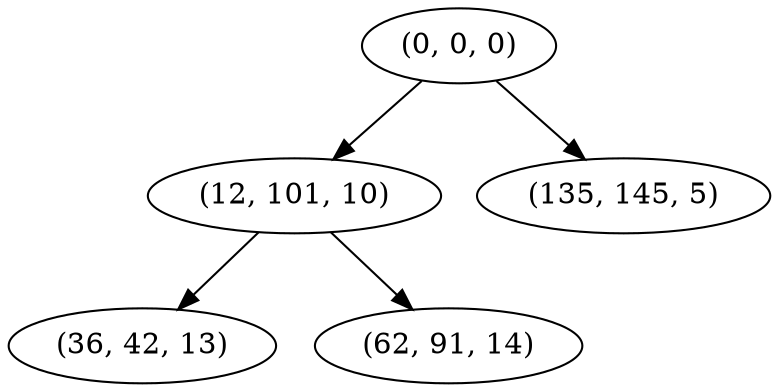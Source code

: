 digraph tree {
    "(0, 0, 0)";
    "(12, 101, 10)";
    "(36, 42, 13)";
    "(62, 91, 14)";
    "(135, 145, 5)";
    "(0, 0, 0)" -> "(12, 101, 10)";
    "(0, 0, 0)" -> "(135, 145, 5)";
    "(12, 101, 10)" -> "(36, 42, 13)";
    "(12, 101, 10)" -> "(62, 91, 14)";
}
